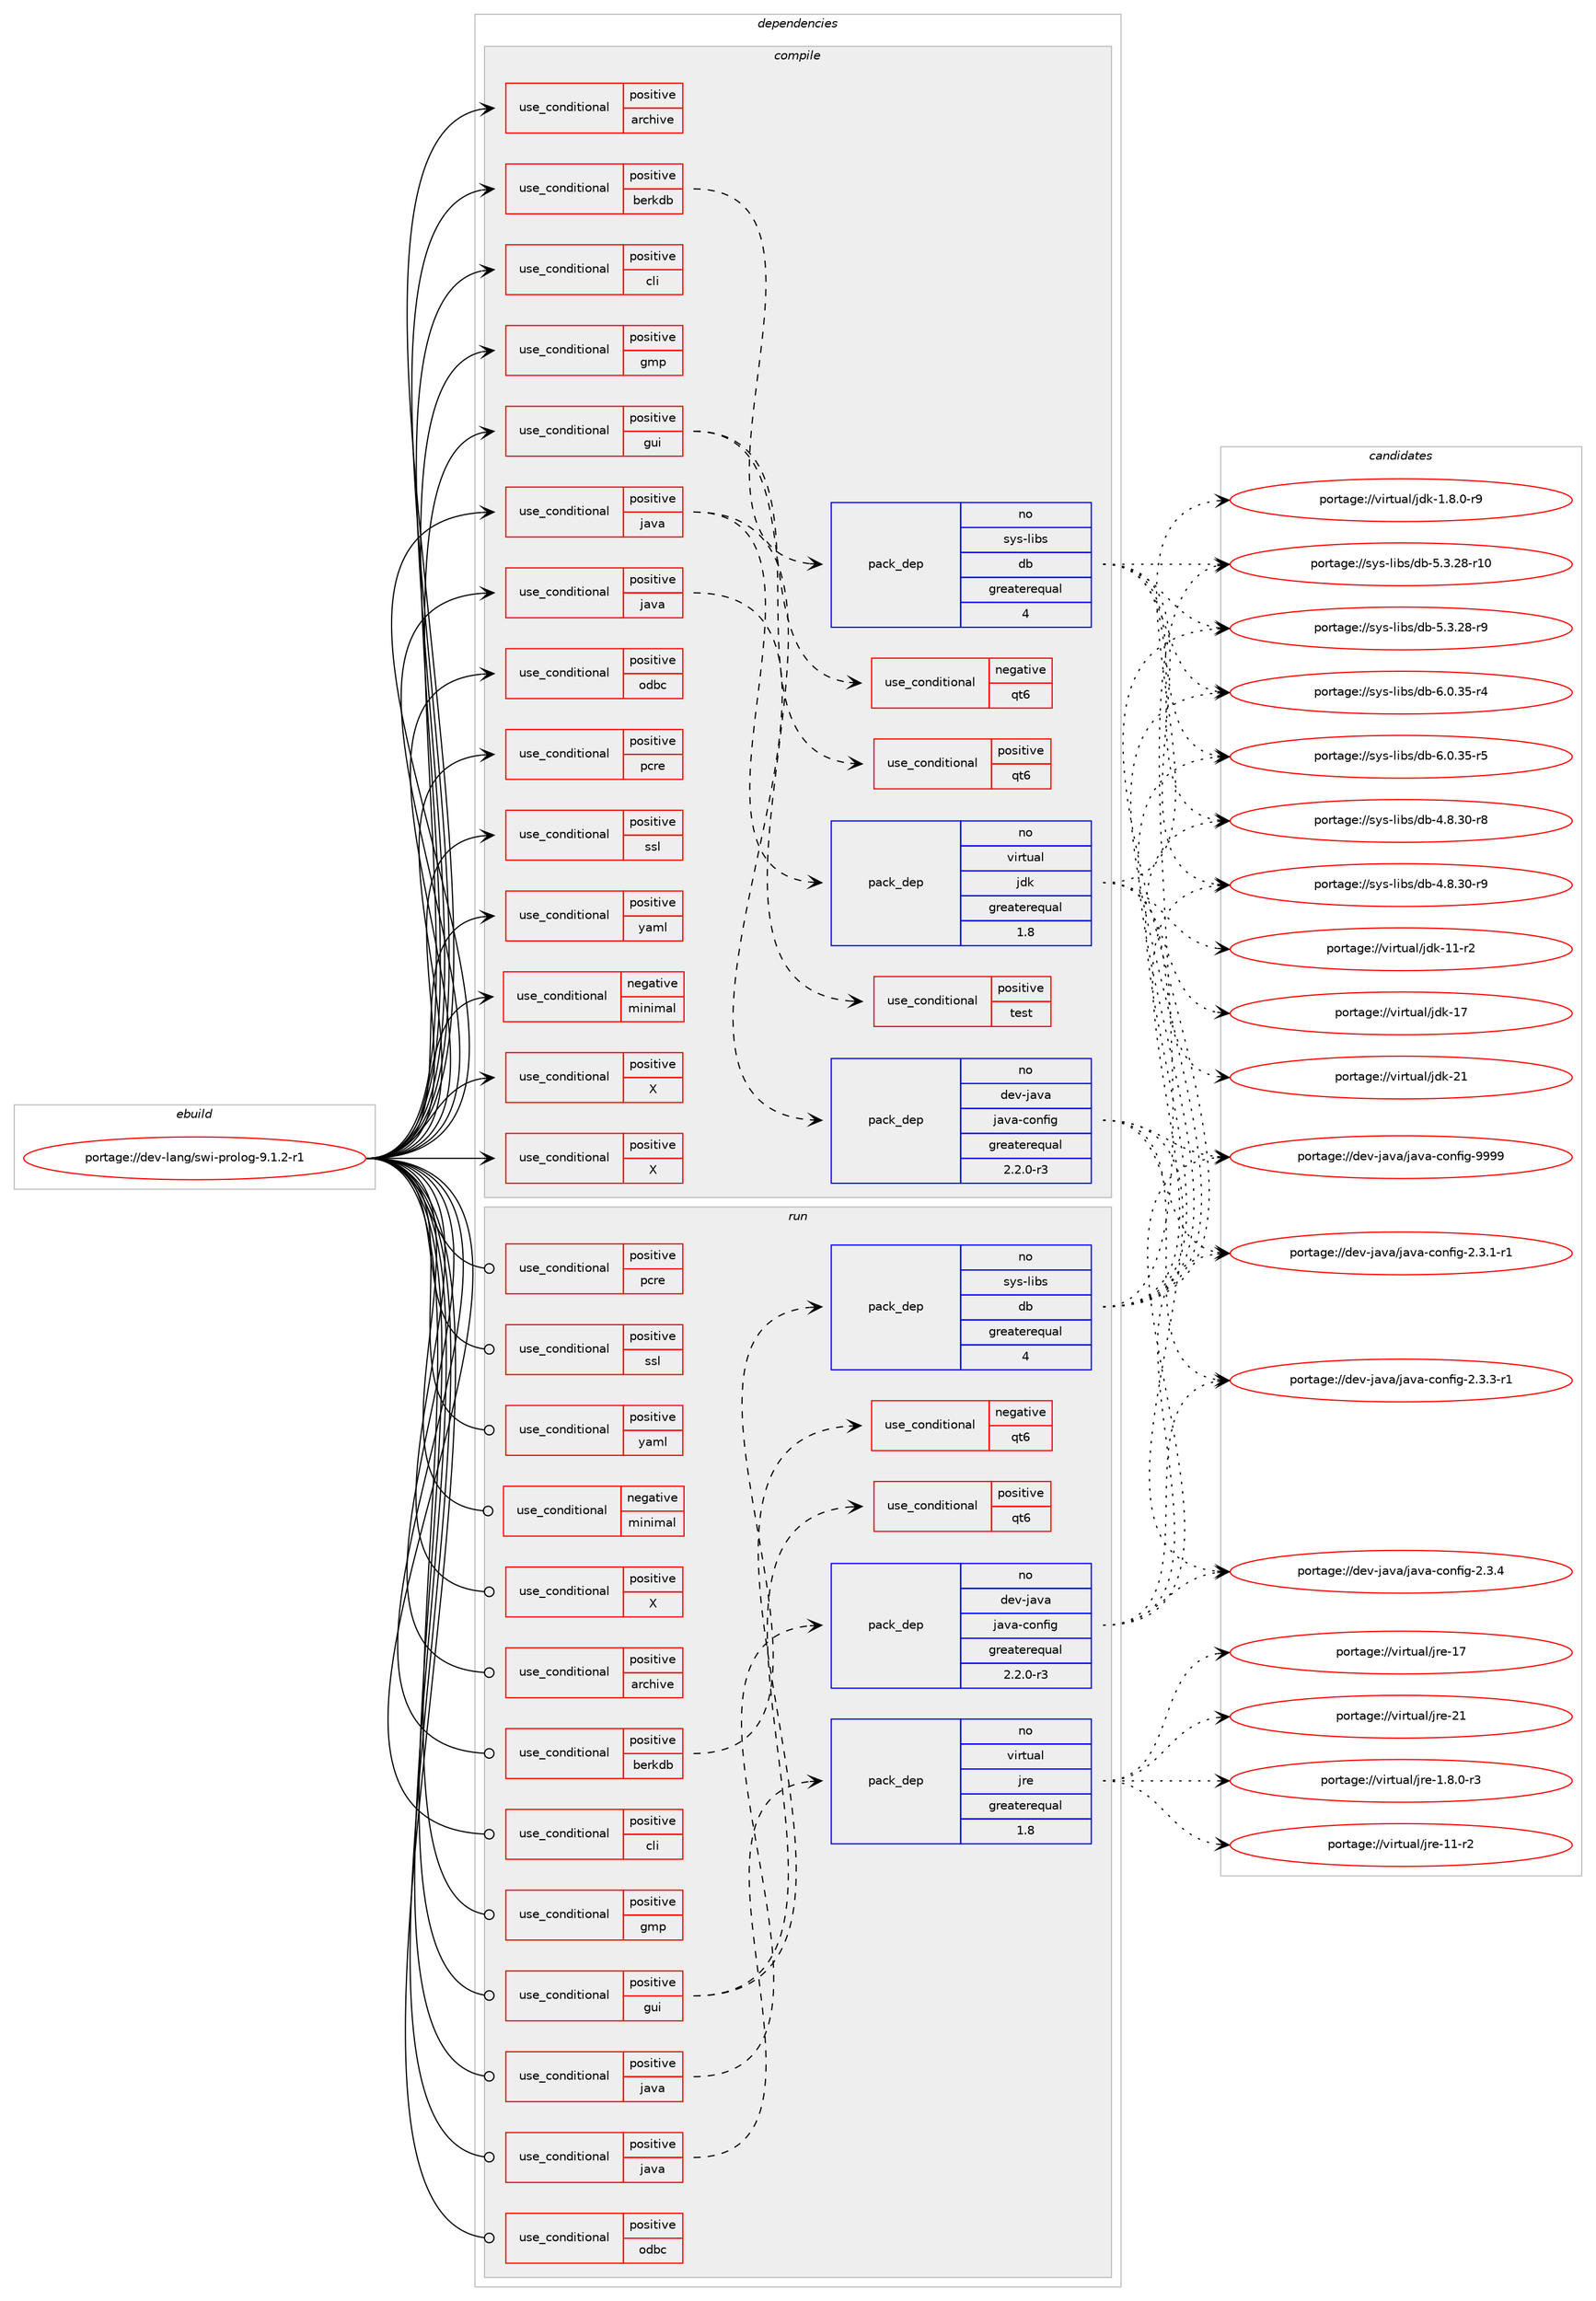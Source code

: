 digraph prolog {

# *************
# Graph options
# *************

newrank=true;
concentrate=true;
compound=true;
graph [rankdir=LR,fontname=Helvetica,fontsize=10,ranksep=1.5];#, ranksep=2.5, nodesep=0.2];
edge  [arrowhead=vee];
node  [fontname=Helvetica,fontsize=10];

# **********
# The ebuild
# **********

subgraph cluster_leftcol {
color=gray;
rank=same;
label=<<i>ebuild</i>>;
id [label="portage://dev-lang/swi-prolog-9.1.2-r1", color=red, width=4, href="../dev-lang/swi-prolog-9.1.2-r1.svg"];
}

# ****************
# The dependencies
# ****************

subgraph cluster_midcol {
color=gray;
label=<<i>dependencies</i>>;
subgraph cluster_compile {
fillcolor="#eeeeee";
style=filled;
label=<<i>compile</i>>;
subgraph cond24686 {
dependency53405 [label=<<TABLE BORDER="0" CELLBORDER="1" CELLSPACING="0" CELLPADDING="4"><TR><TD ROWSPAN="3" CELLPADDING="10">use_conditional</TD></TR><TR><TD>negative</TD></TR><TR><TD>minimal</TD></TR></TABLE>>, shape=none, color=red];
# *** BEGIN UNKNOWN DEPENDENCY TYPE (TODO) ***
# dependency53405 -> package_dependency(portage://dev-lang/swi-prolog-9.1.2-r1,install,no,dev-libs,ossp-uuid,none,[,,],[],[])
# *** END UNKNOWN DEPENDENCY TYPE (TODO) ***

}
id:e -> dependency53405:w [weight=20,style="solid",arrowhead="vee"];
subgraph cond24687 {
dependency53406 [label=<<TABLE BORDER="0" CELLBORDER="1" CELLSPACING="0" CELLPADDING="4"><TR><TD ROWSPAN="3" CELLPADDING="10">use_conditional</TD></TR><TR><TD>positive</TD></TR><TR><TD>X</TD></TR></TABLE>>, shape=none, color=red];
# *** BEGIN UNKNOWN DEPENDENCY TYPE (TODO) ***
# dependency53406 -> package_dependency(portage://dev-lang/swi-prolog-9.1.2-r1,install,no,media-libs,freetype,none,[,,],[slot(2)],[])
# *** END UNKNOWN DEPENDENCY TYPE (TODO) ***

# *** BEGIN UNKNOWN DEPENDENCY TYPE (TODO) ***
# dependency53406 -> package_dependency(portage://dev-lang/swi-prolog-9.1.2-r1,install,no,media-libs,fontconfig,none,[,,],[slot(1.0)],[])
# *** END UNKNOWN DEPENDENCY TYPE (TODO) ***

# *** BEGIN UNKNOWN DEPENDENCY TYPE (TODO) ***
# dependency53406 -> package_dependency(portage://dev-lang/swi-prolog-9.1.2-r1,install,no,media-libs,libjpeg-turbo,none,[,,],any_same_slot,[])
# *** END UNKNOWN DEPENDENCY TYPE (TODO) ***

# *** BEGIN UNKNOWN DEPENDENCY TYPE (TODO) ***
# dependency53406 -> package_dependency(portage://dev-lang/swi-prolog-9.1.2-r1,install,no,x11-libs,libICE,none,[,,],[],[])
# *** END UNKNOWN DEPENDENCY TYPE (TODO) ***

# *** BEGIN UNKNOWN DEPENDENCY TYPE (TODO) ***
# dependency53406 -> package_dependency(portage://dev-lang/swi-prolog-9.1.2-r1,install,no,x11-libs,libSM,none,[,,],[],[])
# *** END UNKNOWN DEPENDENCY TYPE (TODO) ***

# *** BEGIN UNKNOWN DEPENDENCY TYPE (TODO) ***
# dependency53406 -> package_dependency(portage://dev-lang/swi-prolog-9.1.2-r1,install,no,x11-libs,libX11,none,[,,],[],[])
# *** END UNKNOWN DEPENDENCY TYPE (TODO) ***

# *** BEGIN UNKNOWN DEPENDENCY TYPE (TODO) ***
# dependency53406 -> package_dependency(portage://dev-lang/swi-prolog-9.1.2-r1,install,no,x11-libs,libXft,none,[,,],[],[])
# *** END UNKNOWN DEPENDENCY TYPE (TODO) ***

# *** BEGIN UNKNOWN DEPENDENCY TYPE (TODO) ***
# dependency53406 -> package_dependency(portage://dev-lang/swi-prolog-9.1.2-r1,install,no,x11-libs,libXinerama,none,[,,],[],[])
# *** END UNKNOWN DEPENDENCY TYPE (TODO) ***

# *** BEGIN UNKNOWN DEPENDENCY TYPE (TODO) ***
# dependency53406 -> package_dependency(portage://dev-lang/swi-prolog-9.1.2-r1,install,no,x11-libs,libXpm,none,[,,],[],[])
# *** END UNKNOWN DEPENDENCY TYPE (TODO) ***

# *** BEGIN UNKNOWN DEPENDENCY TYPE (TODO) ***
# dependency53406 -> package_dependency(portage://dev-lang/swi-prolog-9.1.2-r1,install,no,x11-libs,libXt,none,[,,],[],[])
# *** END UNKNOWN DEPENDENCY TYPE (TODO) ***

}
id:e -> dependency53406:w [weight=20,style="solid",arrowhead="vee"];
subgraph cond24688 {
dependency53407 [label=<<TABLE BORDER="0" CELLBORDER="1" CELLSPACING="0" CELLPADDING="4"><TR><TD ROWSPAN="3" CELLPADDING="10">use_conditional</TD></TR><TR><TD>positive</TD></TR><TR><TD>X</TD></TR></TABLE>>, shape=none, color=red];
# *** BEGIN UNKNOWN DEPENDENCY TYPE (TODO) ***
# dependency53407 -> package_dependency(portage://dev-lang/swi-prolog-9.1.2-r1,install,no,x11-base,xorg-proto,none,[,,],[],[])
# *** END UNKNOWN DEPENDENCY TYPE (TODO) ***

}
id:e -> dependency53407:w [weight=20,style="solid",arrowhead="vee"];
subgraph cond24689 {
dependency53408 [label=<<TABLE BORDER="0" CELLBORDER="1" CELLSPACING="0" CELLPADDING="4"><TR><TD ROWSPAN="3" CELLPADDING="10">use_conditional</TD></TR><TR><TD>positive</TD></TR><TR><TD>archive</TD></TR></TABLE>>, shape=none, color=red];
# *** BEGIN UNKNOWN DEPENDENCY TYPE (TODO) ***
# dependency53408 -> package_dependency(portage://dev-lang/swi-prolog-9.1.2-r1,install,no,app-arch,libarchive,none,[,,],any_same_slot,[])
# *** END UNKNOWN DEPENDENCY TYPE (TODO) ***

}
id:e -> dependency53408:w [weight=20,style="solid",arrowhead="vee"];
subgraph cond24690 {
dependency53409 [label=<<TABLE BORDER="0" CELLBORDER="1" CELLSPACING="0" CELLPADDING="4"><TR><TD ROWSPAN="3" CELLPADDING="10">use_conditional</TD></TR><TR><TD>positive</TD></TR><TR><TD>berkdb</TD></TR></TABLE>>, shape=none, color=red];
subgraph pack27605 {
dependency53410 [label=<<TABLE BORDER="0" CELLBORDER="1" CELLSPACING="0" CELLPADDING="4" WIDTH="220"><TR><TD ROWSPAN="6" CELLPADDING="30">pack_dep</TD></TR><TR><TD WIDTH="110">no</TD></TR><TR><TD>sys-libs</TD></TR><TR><TD>db</TD></TR><TR><TD>greaterequal</TD></TR><TR><TD>4</TD></TR></TABLE>>, shape=none, color=blue];
}
dependency53409:e -> dependency53410:w [weight=20,style="dashed",arrowhead="vee"];
}
id:e -> dependency53409:w [weight=20,style="solid",arrowhead="vee"];
subgraph cond24691 {
dependency53411 [label=<<TABLE BORDER="0" CELLBORDER="1" CELLSPACING="0" CELLPADDING="4"><TR><TD ROWSPAN="3" CELLPADDING="10">use_conditional</TD></TR><TR><TD>positive</TD></TR><TR><TD>cli</TD></TR></TABLE>>, shape=none, color=red];
# *** BEGIN UNKNOWN DEPENDENCY TYPE (TODO) ***
# dependency53411 -> package_dependency(portage://dev-lang/swi-prolog-9.1.2-r1,install,no,dev-libs,libedit,none,[,,],[],[])
# *** END UNKNOWN DEPENDENCY TYPE (TODO) ***

# *** BEGIN UNKNOWN DEPENDENCY TYPE (TODO) ***
# dependency53411 -> package_dependency(portage://dev-lang/swi-prolog-9.1.2-r1,install,no,sys-libs,readline,none,[,,],any_same_slot,[])
# *** END UNKNOWN DEPENDENCY TYPE (TODO) ***

}
id:e -> dependency53411:w [weight=20,style="solid",arrowhead="vee"];
subgraph cond24692 {
dependency53412 [label=<<TABLE BORDER="0" CELLBORDER="1" CELLSPACING="0" CELLPADDING="4"><TR><TD ROWSPAN="3" CELLPADDING="10">use_conditional</TD></TR><TR><TD>positive</TD></TR><TR><TD>gmp</TD></TR></TABLE>>, shape=none, color=red];
# *** BEGIN UNKNOWN DEPENDENCY TYPE (TODO) ***
# dependency53412 -> package_dependency(portage://dev-lang/swi-prolog-9.1.2-r1,install,no,dev-libs,gmp,none,[,,],[slot(0),equal],[])
# *** END UNKNOWN DEPENDENCY TYPE (TODO) ***

}
id:e -> dependency53412:w [weight=20,style="solid",arrowhead="vee"];
subgraph cond24693 {
dependency53413 [label=<<TABLE BORDER="0" CELLBORDER="1" CELLSPACING="0" CELLPADDING="4"><TR><TD ROWSPAN="3" CELLPADDING="10">use_conditional</TD></TR><TR><TD>positive</TD></TR><TR><TD>gui</TD></TR></TABLE>>, shape=none, color=red];
subgraph cond24694 {
dependency53414 [label=<<TABLE BORDER="0" CELLBORDER="1" CELLSPACING="0" CELLPADDING="4"><TR><TD ROWSPAN="3" CELLPADDING="10">use_conditional</TD></TR><TR><TD>negative</TD></TR><TR><TD>qt6</TD></TR></TABLE>>, shape=none, color=red];
# *** BEGIN UNKNOWN DEPENDENCY TYPE (TODO) ***
# dependency53414 -> package_dependency(portage://dev-lang/swi-prolog-9.1.2-r1,install,no,dev-qt,qtgui,none,[,,],[slot(5)],[])
# *** END UNKNOWN DEPENDENCY TYPE (TODO) ***

# *** BEGIN UNKNOWN DEPENDENCY TYPE (TODO) ***
# dependency53414 -> package_dependency(portage://dev-lang/swi-prolog-9.1.2-r1,install,no,dev-qt,qtwidgets,none,[,,],[slot(5)],[])
# *** END UNKNOWN DEPENDENCY TYPE (TODO) ***

}
dependency53413:e -> dependency53414:w [weight=20,style="dashed",arrowhead="vee"];
subgraph cond24695 {
dependency53415 [label=<<TABLE BORDER="0" CELLBORDER="1" CELLSPACING="0" CELLPADDING="4"><TR><TD ROWSPAN="3" CELLPADDING="10">use_conditional</TD></TR><TR><TD>positive</TD></TR><TR><TD>qt6</TD></TR></TABLE>>, shape=none, color=red];
# *** BEGIN UNKNOWN DEPENDENCY TYPE (TODO) ***
# dependency53415 -> package_dependency(portage://dev-lang/swi-prolog-9.1.2-r1,install,no,dev-qt,qtbase,none,[,,],[slot(6)],[use(enable(gui),none),use(enable(widgets),none)])
# *** END UNKNOWN DEPENDENCY TYPE (TODO) ***

}
dependency53413:e -> dependency53415:w [weight=20,style="dashed",arrowhead="vee"];
}
id:e -> dependency53413:w [weight=20,style="solid",arrowhead="vee"];
subgraph cond24696 {
dependency53416 [label=<<TABLE BORDER="0" CELLBORDER="1" CELLSPACING="0" CELLPADDING="4"><TR><TD ROWSPAN="3" CELLPADDING="10">use_conditional</TD></TR><TR><TD>positive</TD></TR><TR><TD>java</TD></TR></TABLE>>, shape=none, color=red];
subgraph pack27606 {
dependency53417 [label=<<TABLE BORDER="0" CELLBORDER="1" CELLSPACING="0" CELLPADDING="4" WIDTH="220"><TR><TD ROWSPAN="6" CELLPADDING="30">pack_dep</TD></TR><TR><TD WIDTH="110">no</TD></TR><TR><TD>dev-java</TD></TR><TR><TD>java-config</TD></TR><TR><TD>greaterequal</TD></TR><TR><TD>2.2.0-r3</TD></TR></TABLE>>, shape=none, color=blue];
}
dependency53416:e -> dependency53417:w [weight=20,style="dashed",arrowhead="vee"];
}
id:e -> dependency53416:w [weight=20,style="solid",arrowhead="vee"];
subgraph cond24697 {
dependency53418 [label=<<TABLE BORDER="0" CELLBORDER="1" CELLSPACING="0" CELLPADDING="4"><TR><TD ROWSPAN="3" CELLPADDING="10">use_conditional</TD></TR><TR><TD>positive</TD></TR><TR><TD>java</TD></TR></TABLE>>, shape=none, color=red];
subgraph pack27607 {
dependency53419 [label=<<TABLE BORDER="0" CELLBORDER="1" CELLSPACING="0" CELLPADDING="4" WIDTH="220"><TR><TD ROWSPAN="6" CELLPADDING="30">pack_dep</TD></TR><TR><TD WIDTH="110">no</TD></TR><TR><TD>virtual</TD></TR><TR><TD>jdk</TD></TR><TR><TD>greaterequal</TD></TR><TR><TD>1.8</TD></TR></TABLE>>, shape=none, color=blue];
}
dependency53418:e -> dependency53419:w [weight=20,style="dashed",arrowhead="vee"];
subgraph cond24698 {
dependency53420 [label=<<TABLE BORDER="0" CELLBORDER="1" CELLSPACING="0" CELLPADDING="4"><TR><TD ROWSPAN="3" CELLPADDING="10">use_conditional</TD></TR><TR><TD>positive</TD></TR><TR><TD>test</TD></TR></TABLE>>, shape=none, color=red];
# *** BEGIN UNKNOWN DEPENDENCY TYPE (TODO) ***
# dependency53420 -> package_dependency(portage://dev-lang/swi-prolog-9.1.2-r1,install,no,dev-java,junit,none,[,,],[slot(4)],[])
# *** END UNKNOWN DEPENDENCY TYPE (TODO) ***

}
dependency53418:e -> dependency53420:w [weight=20,style="dashed",arrowhead="vee"];
}
id:e -> dependency53418:w [weight=20,style="solid",arrowhead="vee"];
subgraph cond24699 {
dependency53421 [label=<<TABLE BORDER="0" CELLBORDER="1" CELLSPACING="0" CELLPADDING="4"><TR><TD ROWSPAN="3" CELLPADDING="10">use_conditional</TD></TR><TR><TD>positive</TD></TR><TR><TD>odbc</TD></TR></TABLE>>, shape=none, color=red];
# *** BEGIN UNKNOWN DEPENDENCY TYPE (TODO) ***
# dependency53421 -> package_dependency(portage://dev-lang/swi-prolog-9.1.2-r1,install,no,dev-db,unixODBC,none,[,,],[],[])
# *** END UNKNOWN DEPENDENCY TYPE (TODO) ***

}
id:e -> dependency53421:w [weight=20,style="solid",arrowhead="vee"];
subgraph cond24700 {
dependency53422 [label=<<TABLE BORDER="0" CELLBORDER="1" CELLSPACING="0" CELLPADDING="4"><TR><TD ROWSPAN="3" CELLPADDING="10">use_conditional</TD></TR><TR><TD>positive</TD></TR><TR><TD>pcre</TD></TR></TABLE>>, shape=none, color=red];
# *** BEGIN UNKNOWN DEPENDENCY TYPE (TODO) ***
# dependency53422 -> package_dependency(portage://dev-lang/swi-prolog-9.1.2-r1,install,no,dev-libs,libpcre,none,[,,],[],[])
# *** END UNKNOWN DEPENDENCY TYPE (TODO) ***

}
id:e -> dependency53422:w [weight=20,style="solid",arrowhead="vee"];
subgraph cond24701 {
dependency53423 [label=<<TABLE BORDER="0" CELLBORDER="1" CELLSPACING="0" CELLPADDING="4"><TR><TD ROWSPAN="3" CELLPADDING="10">use_conditional</TD></TR><TR><TD>positive</TD></TR><TR><TD>ssl</TD></TR></TABLE>>, shape=none, color=red];
# *** BEGIN UNKNOWN DEPENDENCY TYPE (TODO) ***
# dependency53423 -> package_dependency(portage://dev-lang/swi-prolog-9.1.2-r1,install,no,dev-libs,openssl,none,[,,],[slot(0),equal],[])
# *** END UNKNOWN DEPENDENCY TYPE (TODO) ***

}
id:e -> dependency53423:w [weight=20,style="solid",arrowhead="vee"];
subgraph cond24702 {
dependency53424 [label=<<TABLE BORDER="0" CELLBORDER="1" CELLSPACING="0" CELLPADDING="4"><TR><TD ROWSPAN="3" CELLPADDING="10">use_conditional</TD></TR><TR><TD>positive</TD></TR><TR><TD>yaml</TD></TR></TABLE>>, shape=none, color=red];
# *** BEGIN UNKNOWN DEPENDENCY TYPE (TODO) ***
# dependency53424 -> package_dependency(portage://dev-lang/swi-prolog-9.1.2-r1,install,no,dev-libs,libyaml,none,[,,],[],[])
# *** END UNKNOWN DEPENDENCY TYPE (TODO) ***

}
id:e -> dependency53424:w [weight=20,style="solid",arrowhead="vee"];
# *** BEGIN UNKNOWN DEPENDENCY TYPE (TODO) ***
# id -> package_dependency(portage://dev-lang/swi-prolog-9.1.2-r1,install,no,sys-libs,ncurses,none,[,,],any_same_slot,[])
# *** END UNKNOWN DEPENDENCY TYPE (TODO) ***

# *** BEGIN UNKNOWN DEPENDENCY TYPE (TODO) ***
# id -> package_dependency(portage://dev-lang/swi-prolog-9.1.2-r1,install,no,sys-libs,zlib,none,[,,],any_same_slot,[])
# *** END UNKNOWN DEPENDENCY TYPE (TODO) ***

# *** BEGIN UNKNOWN DEPENDENCY TYPE (TODO) ***
# id -> package_dependency(portage://dev-lang/swi-prolog-9.1.2-r1,install,no,virtual,libcrypt,none,[,,],any_same_slot,[])
# *** END UNKNOWN DEPENDENCY TYPE (TODO) ***

}
subgraph cluster_compileandrun {
fillcolor="#eeeeee";
style=filled;
label=<<i>compile and run</i>>;
}
subgraph cluster_run {
fillcolor="#eeeeee";
style=filled;
label=<<i>run</i>>;
subgraph cond24703 {
dependency53425 [label=<<TABLE BORDER="0" CELLBORDER="1" CELLSPACING="0" CELLPADDING="4"><TR><TD ROWSPAN="3" CELLPADDING="10">use_conditional</TD></TR><TR><TD>negative</TD></TR><TR><TD>minimal</TD></TR></TABLE>>, shape=none, color=red];
# *** BEGIN UNKNOWN DEPENDENCY TYPE (TODO) ***
# dependency53425 -> package_dependency(portage://dev-lang/swi-prolog-9.1.2-r1,run,no,dev-libs,ossp-uuid,none,[,,],[],[])
# *** END UNKNOWN DEPENDENCY TYPE (TODO) ***

}
id:e -> dependency53425:w [weight=20,style="solid",arrowhead="odot"];
subgraph cond24704 {
dependency53426 [label=<<TABLE BORDER="0" CELLBORDER="1" CELLSPACING="0" CELLPADDING="4"><TR><TD ROWSPAN="3" CELLPADDING="10">use_conditional</TD></TR><TR><TD>positive</TD></TR><TR><TD>X</TD></TR></TABLE>>, shape=none, color=red];
# *** BEGIN UNKNOWN DEPENDENCY TYPE (TODO) ***
# dependency53426 -> package_dependency(portage://dev-lang/swi-prolog-9.1.2-r1,run,no,media-libs,freetype,none,[,,],[slot(2)],[])
# *** END UNKNOWN DEPENDENCY TYPE (TODO) ***

# *** BEGIN UNKNOWN DEPENDENCY TYPE (TODO) ***
# dependency53426 -> package_dependency(portage://dev-lang/swi-prolog-9.1.2-r1,run,no,media-libs,fontconfig,none,[,,],[slot(1.0)],[])
# *** END UNKNOWN DEPENDENCY TYPE (TODO) ***

# *** BEGIN UNKNOWN DEPENDENCY TYPE (TODO) ***
# dependency53426 -> package_dependency(portage://dev-lang/swi-prolog-9.1.2-r1,run,no,media-libs,libjpeg-turbo,none,[,,],any_same_slot,[])
# *** END UNKNOWN DEPENDENCY TYPE (TODO) ***

# *** BEGIN UNKNOWN DEPENDENCY TYPE (TODO) ***
# dependency53426 -> package_dependency(portage://dev-lang/swi-prolog-9.1.2-r1,run,no,x11-libs,libICE,none,[,,],[],[])
# *** END UNKNOWN DEPENDENCY TYPE (TODO) ***

# *** BEGIN UNKNOWN DEPENDENCY TYPE (TODO) ***
# dependency53426 -> package_dependency(portage://dev-lang/swi-prolog-9.1.2-r1,run,no,x11-libs,libSM,none,[,,],[],[])
# *** END UNKNOWN DEPENDENCY TYPE (TODO) ***

# *** BEGIN UNKNOWN DEPENDENCY TYPE (TODO) ***
# dependency53426 -> package_dependency(portage://dev-lang/swi-prolog-9.1.2-r1,run,no,x11-libs,libX11,none,[,,],[],[])
# *** END UNKNOWN DEPENDENCY TYPE (TODO) ***

# *** BEGIN UNKNOWN DEPENDENCY TYPE (TODO) ***
# dependency53426 -> package_dependency(portage://dev-lang/swi-prolog-9.1.2-r1,run,no,x11-libs,libXft,none,[,,],[],[])
# *** END UNKNOWN DEPENDENCY TYPE (TODO) ***

# *** BEGIN UNKNOWN DEPENDENCY TYPE (TODO) ***
# dependency53426 -> package_dependency(portage://dev-lang/swi-prolog-9.1.2-r1,run,no,x11-libs,libXinerama,none,[,,],[],[])
# *** END UNKNOWN DEPENDENCY TYPE (TODO) ***

# *** BEGIN UNKNOWN DEPENDENCY TYPE (TODO) ***
# dependency53426 -> package_dependency(portage://dev-lang/swi-prolog-9.1.2-r1,run,no,x11-libs,libXpm,none,[,,],[],[])
# *** END UNKNOWN DEPENDENCY TYPE (TODO) ***

# *** BEGIN UNKNOWN DEPENDENCY TYPE (TODO) ***
# dependency53426 -> package_dependency(portage://dev-lang/swi-prolog-9.1.2-r1,run,no,x11-libs,libXt,none,[,,],[],[])
# *** END UNKNOWN DEPENDENCY TYPE (TODO) ***

}
id:e -> dependency53426:w [weight=20,style="solid",arrowhead="odot"];
subgraph cond24705 {
dependency53427 [label=<<TABLE BORDER="0" CELLBORDER="1" CELLSPACING="0" CELLPADDING="4"><TR><TD ROWSPAN="3" CELLPADDING="10">use_conditional</TD></TR><TR><TD>positive</TD></TR><TR><TD>archive</TD></TR></TABLE>>, shape=none, color=red];
# *** BEGIN UNKNOWN DEPENDENCY TYPE (TODO) ***
# dependency53427 -> package_dependency(portage://dev-lang/swi-prolog-9.1.2-r1,run,no,app-arch,libarchive,none,[,,],any_same_slot,[])
# *** END UNKNOWN DEPENDENCY TYPE (TODO) ***

}
id:e -> dependency53427:w [weight=20,style="solid",arrowhead="odot"];
subgraph cond24706 {
dependency53428 [label=<<TABLE BORDER="0" CELLBORDER="1" CELLSPACING="0" CELLPADDING="4"><TR><TD ROWSPAN="3" CELLPADDING="10">use_conditional</TD></TR><TR><TD>positive</TD></TR><TR><TD>berkdb</TD></TR></TABLE>>, shape=none, color=red];
subgraph pack27608 {
dependency53429 [label=<<TABLE BORDER="0" CELLBORDER="1" CELLSPACING="0" CELLPADDING="4" WIDTH="220"><TR><TD ROWSPAN="6" CELLPADDING="30">pack_dep</TD></TR><TR><TD WIDTH="110">no</TD></TR><TR><TD>sys-libs</TD></TR><TR><TD>db</TD></TR><TR><TD>greaterequal</TD></TR><TR><TD>4</TD></TR></TABLE>>, shape=none, color=blue];
}
dependency53428:e -> dependency53429:w [weight=20,style="dashed",arrowhead="vee"];
}
id:e -> dependency53428:w [weight=20,style="solid",arrowhead="odot"];
subgraph cond24707 {
dependency53430 [label=<<TABLE BORDER="0" CELLBORDER="1" CELLSPACING="0" CELLPADDING="4"><TR><TD ROWSPAN="3" CELLPADDING="10">use_conditional</TD></TR><TR><TD>positive</TD></TR><TR><TD>cli</TD></TR></TABLE>>, shape=none, color=red];
# *** BEGIN UNKNOWN DEPENDENCY TYPE (TODO) ***
# dependency53430 -> package_dependency(portage://dev-lang/swi-prolog-9.1.2-r1,run,no,dev-libs,libedit,none,[,,],[],[])
# *** END UNKNOWN DEPENDENCY TYPE (TODO) ***

# *** BEGIN UNKNOWN DEPENDENCY TYPE (TODO) ***
# dependency53430 -> package_dependency(portage://dev-lang/swi-prolog-9.1.2-r1,run,no,sys-libs,readline,none,[,,],any_same_slot,[])
# *** END UNKNOWN DEPENDENCY TYPE (TODO) ***

}
id:e -> dependency53430:w [weight=20,style="solid",arrowhead="odot"];
subgraph cond24708 {
dependency53431 [label=<<TABLE BORDER="0" CELLBORDER="1" CELLSPACING="0" CELLPADDING="4"><TR><TD ROWSPAN="3" CELLPADDING="10">use_conditional</TD></TR><TR><TD>positive</TD></TR><TR><TD>gmp</TD></TR></TABLE>>, shape=none, color=red];
# *** BEGIN UNKNOWN DEPENDENCY TYPE (TODO) ***
# dependency53431 -> package_dependency(portage://dev-lang/swi-prolog-9.1.2-r1,run,no,dev-libs,gmp,none,[,,],[slot(0),equal],[])
# *** END UNKNOWN DEPENDENCY TYPE (TODO) ***

}
id:e -> dependency53431:w [weight=20,style="solid",arrowhead="odot"];
subgraph cond24709 {
dependency53432 [label=<<TABLE BORDER="0" CELLBORDER="1" CELLSPACING="0" CELLPADDING="4"><TR><TD ROWSPAN="3" CELLPADDING="10">use_conditional</TD></TR><TR><TD>positive</TD></TR><TR><TD>gui</TD></TR></TABLE>>, shape=none, color=red];
subgraph cond24710 {
dependency53433 [label=<<TABLE BORDER="0" CELLBORDER="1" CELLSPACING="0" CELLPADDING="4"><TR><TD ROWSPAN="3" CELLPADDING="10">use_conditional</TD></TR><TR><TD>negative</TD></TR><TR><TD>qt6</TD></TR></TABLE>>, shape=none, color=red];
# *** BEGIN UNKNOWN DEPENDENCY TYPE (TODO) ***
# dependency53433 -> package_dependency(portage://dev-lang/swi-prolog-9.1.2-r1,run,no,dev-qt,qtgui,none,[,,],[slot(5)],[])
# *** END UNKNOWN DEPENDENCY TYPE (TODO) ***

# *** BEGIN UNKNOWN DEPENDENCY TYPE (TODO) ***
# dependency53433 -> package_dependency(portage://dev-lang/swi-prolog-9.1.2-r1,run,no,dev-qt,qtwidgets,none,[,,],[slot(5)],[])
# *** END UNKNOWN DEPENDENCY TYPE (TODO) ***

}
dependency53432:e -> dependency53433:w [weight=20,style="dashed",arrowhead="vee"];
subgraph cond24711 {
dependency53434 [label=<<TABLE BORDER="0" CELLBORDER="1" CELLSPACING="0" CELLPADDING="4"><TR><TD ROWSPAN="3" CELLPADDING="10">use_conditional</TD></TR><TR><TD>positive</TD></TR><TR><TD>qt6</TD></TR></TABLE>>, shape=none, color=red];
# *** BEGIN UNKNOWN DEPENDENCY TYPE (TODO) ***
# dependency53434 -> package_dependency(portage://dev-lang/swi-prolog-9.1.2-r1,run,no,dev-qt,qtbase,none,[,,],[slot(6)],[use(enable(gui),none),use(enable(widgets),none)])
# *** END UNKNOWN DEPENDENCY TYPE (TODO) ***

}
dependency53432:e -> dependency53434:w [weight=20,style="dashed",arrowhead="vee"];
}
id:e -> dependency53432:w [weight=20,style="solid",arrowhead="odot"];
subgraph cond24712 {
dependency53435 [label=<<TABLE BORDER="0" CELLBORDER="1" CELLSPACING="0" CELLPADDING="4"><TR><TD ROWSPAN="3" CELLPADDING="10">use_conditional</TD></TR><TR><TD>positive</TD></TR><TR><TD>java</TD></TR></TABLE>>, shape=none, color=red];
subgraph pack27609 {
dependency53436 [label=<<TABLE BORDER="0" CELLBORDER="1" CELLSPACING="0" CELLPADDING="4" WIDTH="220"><TR><TD ROWSPAN="6" CELLPADDING="30">pack_dep</TD></TR><TR><TD WIDTH="110">no</TD></TR><TR><TD>dev-java</TD></TR><TR><TD>java-config</TD></TR><TR><TD>greaterequal</TD></TR><TR><TD>2.2.0-r3</TD></TR></TABLE>>, shape=none, color=blue];
}
dependency53435:e -> dependency53436:w [weight=20,style="dashed",arrowhead="vee"];
}
id:e -> dependency53435:w [weight=20,style="solid",arrowhead="odot"];
subgraph cond24713 {
dependency53437 [label=<<TABLE BORDER="0" CELLBORDER="1" CELLSPACING="0" CELLPADDING="4"><TR><TD ROWSPAN="3" CELLPADDING="10">use_conditional</TD></TR><TR><TD>positive</TD></TR><TR><TD>java</TD></TR></TABLE>>, shape=none, color=red];
subgraph pack27610 {
dependency53438 [label=<<TABLE BORDER="0" CELLBORDER="1" CELLSPACING="0" CELLPADDING="4" WIDTH="220"><TR><TD ROWSPAN="6" CELLPADDING="30">pack_dep</TD></TR><TR><TD WIDTH="110">no</TD></TR><TR><TD>virtual</TD></TR><TR><TD>jre</TD></TR><TR><TD>greaterequal</TD></TR><TR><TD>1.8</TD></TR></TABLE>>, shape=none, color=blue];
}
dependency53437:e -> dependency53438:w [weight=20,style="dashed",arrowhead="vee"];
}
id:e -> dependency53437:w [weight=20,style="solid",arrowhead="odot"];
subgraph cond24714 {
dependency53439 [label=<<TABLE BORDER="0" CELLBORDER="1" CELLSPACING="0" CELLPADDING="4"><TR><TD ROWSPAN="3" CELLPADDING="10">use_conditional</TD></TR><TR><TD>positive</TD></TR><TR><TD>odbc</TD></TR></TABLE>>, shape=none, color=red];
# *** BEGIN UNKNOWN DEPENDENCY TYPE (TODO) ***
# dependency53439 -> package_dependency(portage://dev-lang/swi-prolog-9.1.2-r1,run,no,dev-db,unixODBC,none,[,,],[],[])
# *** END UNKNOWN DEPENDENCY TYPE (TODO) ***

}
id:e -> dependency53439:w [weight=20,style="solid",arrowhead="odot"];
subgraph cond24715 {
dependency53440 [label=<<TABLE BORDER="0" CELLBORDER="1" CELLSPACING="0" CELLPADDING="4"><TR><TD ROWSPAN="3" CELLPADDING="10">use_conditional</TD></TR><TR><TD>positive</TD></TR><TR><TD>pcre</TD></TR></TABLE>>, shape=none, color=red];
# *** BEGIN UNKNOWN DEPENDENCY TYPE (TODO) ***
# dependency53440 -> package_dependency(portage://dev-lang/swi-prolog-9.1.2-r1,run,no,dev-libs,libpcre,none,[,,],[],[])
# *** END UNKNOWN DEPENDENCY TYPE (TODO) ***

}
id:e -> dependency53440:w [weight=20,style="solid",arrowhead="odot"];
subgraph cond24716 {
dependency53441 [label=<<TABLE BORDER="0" CELLBORDER="1" CELLSPACING="0" CELLPADDING="4"><TR><TD ROWSPAN="3" CELLPADDING="10">use_conditional</TD></TR><TR><TD>positive</TD></TR><TR><TD>ssl</TD></TR></TABLE>>, shape=none, color=red];
# *** BEGIN UNKNOWN DEPENDENCY TYPE (TODO) ***
# dependency53441 -> package_dependency(portage://dev-lang/swi-prolog-9.1.2-r1,run,no,dev-libs,openssl,none,[,,],[slot(0),equal],[])
# *** END UNKNOWN DEPENDENCY TYPE (TODO) ***

}
id:e -> dependency53441:w [weight=20,style="solid",arrowhead="odot"];
subgraph cond24717 {
dependency53442 [label=<<TABLE BORDER="0" CELLBORDER="1" CELLSPACING="0" CELLPADDING="4"><TR><TD ROWSPAN="3" CELLPADDING="10">use_conditional</TD></TR><TR><TD>positive</TD></TR><TR><TD>yaml</TD></TR></TABLE>>, shape=none, color=red];
# *** BEGIN UNKNOWN DEPENDENCY TYPE (TODO) ***
# dependency53442 -> package_dependency(portage://dev-lang/swi-prolog-9.1.2-r1,run,no,dev-libs,libyaml,none,[,,],[],[])
# *** END UNKNOWN DEPENDENCY TYPE (TODO) ***

}
id:e -> dependency53442:w [weight=20,style="solid",arrowhead="odot"];
# *** BEGIN UNKNOWN DEPENDENCY TYPE (TODO) ***
# id -> package_dependency(portage://dev-lang/swi-prolog-9.1.2-r1,run,no,sys-libs,ncurses,none,[,,],any_same_slot,[])
# *** END UNKNOWN DEPENDENCY TYPE (TODO) ***

# *** BEGIN UNKNOWN DEPENDENCY TYPE (TODO) ***
# id -> package_dependency(portage://dev-lang/swi-prolog-9.1.2-r1,run,no,sys-libs,zlib,none,[,,],any_same_slot,[])
# *** END UNKNOWN DEPENDENCY TYPE (TODO) ***

# *** BEGIN UNKNOWN DEPENDENCY TYPE (TODO) ***
# id -> package_dependency(portage://dev-lang/swi-prolog-9.1.2-r1,run,no,virtual,libcrypt,none,[,,],any_same_slot,[])
# *** END UNKNOWN DEPENDENCY TYPE (TODO) ***

}
}

# **************
# The candidates
# **************

subgraph cluster_choices {
rank=same;
color=gray;
label=<<i>candidates</i>>;

subgraph choice27605 {
color=black;
nodesep=1;
choice11512111545108105981154710098455246564651484511456 [label="portage://sys-libs/db-4.8.30-r8", color=red, width=4,href="../sys-libs/db-4.8.30-r8.svg"];
choice11512111545108105981154710098455246564651484511457 [label="portage://sys-libs/db-4.8.30-r9", color=red, width=4,href="../sys-libs/db-4.8.30-r9.svg"];
choice1151211154510810598115471009845534651465056451144948 [label="portage://sys-libs/db-5.3.28-r10", color=red, width=4,href="../sys-libs/db-5.3.28-r10.svg"];
choice11512111545108105981154710098455346514650564511457 [label="portage://sys-libs/db-5.3.28-r9", color=red, width=4,href="../sys-libs/db-5.3.28-r9.svg"];
choice11512111545108105981154710098455446484651534511452 [label="portage://sys-libs/db-6.0.35-r4", color=red, width=4,href="../sys-libs/db-6.0.35-r4.svg"];
choice11512111545108105981154710098455446484651534511453 [label="portage://sys-libs/db-6.0.35-r5", color=red, width=4,href="../sys-libs/db-6.0.35-r5.svg"];
dependency53410:e -> choice11512111545108105981154710098455246564651484511456:w [style=dotted,weight="100"];
dependency53410:e -> choice11512111545108105981154710098455246564651484511457:w [style=dotted,weight="100"];
dependency53410:e -> choice1151211154510810598115471009845534651465056451144948:w [style=dotted,weight="100"];
dependency53410:e -> choice11512111545108105981154710098455346514650564511457:w [style=dotted,weight="100"];
dependency53410:e -> choice11512111545108105981154710098455446484651534511452:w [style=dotted,weight="100"];
dependency53410:e -> choice11512111545108105981154710098455446484651534511453:w [style=dotted,weight="100"];
}
subgraph choice27606 {
color=black;
nodesep=1;
choice10010111845106971189747106971189745991111101021051034550465146494511449 [label="portage://dev-java/java-config-2.3.1-r1", color=red, width=4,href="../dev-java/java-config-2.3.1-r1.svg"];
choice10010111845106971189747106971189745991111101021051034550465146514511449 [label="portage://dev-java/java-config-2.3.3-r1", color=red, width=4,href="../dev-java/java-config-2.3.3-r1.svg"];
choice1001011184510697118974710697118974599111110102105103455046514652 [label="portage://dev-java/java-config-2.3.4", color=red, width=4,href="../dev-java/java-config-2.3.4.svg"];
choice10010111845106971189747106971189745991111101021051034557575757 [label="portage://dev-java/java-config-9999", color=red, width=4,href="../dev-java/java-config-9999.svg"];
dependency53417:e -> choice10010111845106971189747106971189745991111101021051034550465146494511449:w [style=dotted,weight="100"];
dependency53417:e -> choice10010111845106971189747106971189745991111101021051034550465146514511449:w [style=dotted,weight="100"];
dependency53417:e -> choice1001011184510697118974710697118974599111110102105103455046514652:w [style=dotted,weight="100"];
dependency53417:e -> choice10010111845106971189747106971189745991111101021051034557575757:w [style=dotted,weight="100"];
}
subgraph choice27607 {
color=black;
nodesep=1;
choice11810511411611797108471061001074549465646484511457 [label="portage://virtual/jdk-1.8.0-r9", color=red, width=4,href="../virtual/jdk-1.8.0-r9.svg"];
choice11810511411611797108471061001074549494511450 [label="portage://virtual/jdk-11-r2", color=red, width=4,href="../virtual/jdk-11-r2.svg"];
choice1181051141161179710847106100107454955 [label="portage://virtual/jdk-17", color=red, width=4,href="../virtual/jdk-17.svg"];
choice1181051141161179710847106100107455049 [label="portage://virtual/jdk-21", color=red, width=4,href="../virtual/jdk-21.svg"];
dependency53419:e -> choice11810511411611797108471061001074549465646484511457:w [style=dotted,weight="100"];
dependency53419:e -> choice11810511411611797108471061001074549494511450:w [style=dotted,weight="100"];
dependency53419:e -> choice1181051141161179710847106100107454955:w [style=dotted,weight="100"];
dependency53419:e -> choice1181051141161179710847106100107455049:w [style=dotted,weight="100"];
}
subgraph choice27608 {
color=black;
nodesep=1;
choice11512111545108105981154710098455246564651484511456 [label="portage://sys-libs/db-4.8.30-r8", color=red, width=4,href="../sys-libs/db-4.8.30-r8.svg"];
choice11512111545108105981154710098455246564651484511457 [label="portage://sys-libs/db-4.8.30-r9", color=red, width=4,href="../sys-libs/db-4.8.30-r9.svg"];
choice1151211154510810598115471009845534651465056451144948 [label="portage://sys-libs/db-5.3.28-r10", color=red, width=4,href="../sys-libs/db-5.3.28-r10.svg"];
choice11512111545108105981154710098455346514650564511457 [label="portage://sys-libs/db-5.3.28-r9", color=red, width=4,href="../sys-libs/db-5.3.28-r9.svg"];
choice11512111545108105981154710098455446484651534511452 [label="portage://sys-libs/db-6.0.35-r4", color=red, width=4,href="../sys-libs/db-6.0.35-r4.svg"];
choice11512111545108105981154710098455446484651534511453 [label="portage://sys-libs/db-6.0.35-r5", color=red, width=4,href="../sys-libs/db-6.0.35-r5.svg"];
dependency53429:e -> choice11512111545108105981154710098455246564651484511456:w [style=dotted,weight="100"];
dependency53429:e -> choice11512111545108105981154710098455246564651484511457:w [style=dotted,weight="100"];
dependency53429:e -> choice1151211154510810598115471009845534651465056451144948:w [style=dotted,weight="100"];
dependency53429:e -> choice11512111545108105981154710098455346514650564511457:w [style=dotted,weight="100"];
dependency53429:e -> choice11512111545108105981154710098455446484651534511452:w [style=dotted,weight="100"];
dependency53429:e -> choice11512111545108105981154710098455446484651534511453:w [style=dotted,weight="100"];
}
subgraph choice27609 {
color=black;
nodesep=1;
choice10010111845106971189747106971189745991111101021051034550465146494511449 [label="portage://dev-java/java-config-2.3.1-r1", color=red, width=4,href="../dev-java/java-config-2.3.1-r1.svg"];
choice10010111845106971189747106971189745991111101021051034550465146514511449 [label="portage://dev-java/java-config-2.3.3-r1", color=red, width=4,href="../dev-java/java-config-2.3.3-r1.svg"];
choice1001011184510697118974710697118974599111110102105103455046514652 [label="portage://dev-java/java-config-2.3.4", color=red, width=4,href="../dev-java/java-config-2.3.4.svg"];
choice10010111845106971189747106971189745991111101021051034557575757 [label="portage://dev-java/java-config-9999", color=red, width=4,href="../dev-java/java-config-9999.svg"];
dependency53436:e -> choice10010111845106971189747106971189745991111101021051034550465146494511449:w [style=dotted,weight="100"];
dependency53436:e -> choice10010111845106971189747106971189745991111101021051034550465146514511449:w [style=dotted,weight="100"];
dependency53436:e -> choice1001011184510697118974710697118974599111110102105103455046514652:w [style=dotted,weight="100"];
dependency53436:e -> choice10010111845106971189747106971189745991111101021051034557575757:w [style=dotted,weight="100"];
}
subgraph choice27610 {
color=black;
nodesep=1;
choice11810511411611797108471061141014549465646484511451 [label="portage://virtual/jre-1.8.0-r3", color=red, width=4,href="../virtual/jre-1.8.0-r3.svg"];
choice11810511411611797108471061141014549494511450 [label="portage://virtual/jre-11-r2", color=red, width=4,href="../virtual/jre-11-r2.svg"];
choice1181051141161179710847106114101454955 [label="portage://virtual/jre-17", color=red, width=4,href="../virtual/jre-17.svg"];
choice1181051141161179710847106114101455049 [label="portage://virtual/jre-21", color=red, width=4,href="../virtual/jre-21.svg"];
dependency53438:e -> choice11810511411611797108471061141014549465646484511451:w [style=dotted,weight="100"];
dependency53438:e -> choice11810511411611797108471061141014549494511450:w [style=dotted,weight="100"];
dependency53438:e -> choice1181051141161179710847106114101454955:w [style=dotted,weight="100"];
dependency53438:e -> choice1181051141161179710847106114101455049:w [style=dotted,weight="100"];
}
}

}
